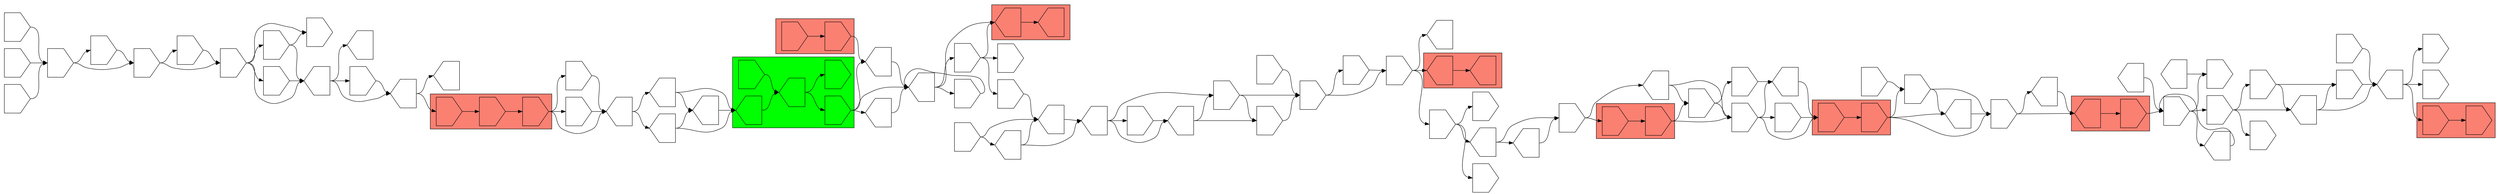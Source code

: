 digraph asm {
	rotate=90;
	edge [headport=n,tailport=s];
subgraph cluster_C3268_8284 {
	3268 [label="",height=1,width=1,shape=invhouse];
	8284 [label="",height=1,width=1,shape=invhouse];
	style=filled;
	fillcolor=salmon;
}
subgraph cluster_C3673_14795 {
	3673 [label="",height=1,width=1,shape=house];
	14795 [label="",height=1,width=1,shape=invhouse];
	style=filled;
	fillcolor=salmon;
}
subgraph cluster_C13638_18729 {
	13638 [label="",height=1,width=1,shape=invhouse];
	18729 [label="",height=1,width=1,shape=invhouse];
	style=filled;
	fillcolor=salmon;
}
subgraph cluster_C6603_9995 {
	6603 [label="",height=1,width=1,shape=invhouse];
	9995 [label="",height=1,width=1,shape=invhouse];
	style=filled;
	fillcolor=salmon;
}
subgraph cluster_C19542_19798 {
	19542 [label="",height=1,width=1,shape=house];
	19798 [label="",height=1,width=1,shape=house];
	style=filled;
	fillcolor=salmon;
}
subgraph cluster_C7689_14352 {
	7689 [label="",height=1,width=1,shape=house];
	14352 [label="",height=1,width=1,shape=house];
	style=filled;
	fillcolor=salmon;
}
subgraph cluster_R7480_19848_196_3391_10814 {
	7480 [label="",height=1,width=1,shape=invhouse];
	19848 [label="",height=1,width=1,shape=house];
	196 [label="",height=1,width=1,shape=house];
	3391 [label="",height=1,width=1,shape=invhouse];
	10814 [label="",height=1,width=1,shape=invhouse];
	style=filled;
	fillcolor=green;
}
subgraph cluster_C5779_4285 {
	5779 [label="",height=1,width=1,shape=invhouse];
	4285 [label="",height=1,width=1,shape=invhouse];
	style=filled;
	fillcolor=salmon;
}
subgraph cluster_C11274_15190_5514 {
	11274 [label="",height=1,width=1,shape=invhouse];
	15190 [label="",height=1,width=1,shape=invhouse];
	5514 [label="",height=1,width=1,shape=invhouse];
	style=filled;
	fillcolor=salmon;
}
	3299 [label="",height=1,width=1,shape=invhouse];
	21539 [label="",height=1,width=1,shape=invhouse];
	3372 [label="",height=1,width=1,shape=house];
	10275 [label="",height=1,width=1,shape=invhouse];
	13774 [label="",height=1,width=1,shape=invhouse];
	15177 [label="",height=1,width=1,shape=house];
	3271 [label="",height=1,width=1,shape=house];
	18430 [label="",height=1,width=1,shape=invhouse];
	18590 [label="",height=1,width=1,shape=invhouse];
	9595 [label="",height=1,width=1,shape=invhouse];
	18895 [label="",height=1,width=1,shape=invhouse];
	11102 [label="",height=1,width=1,shape=invhouse];
	20352 [label="",height=1,width=1,shape=invhouse];
	10831 [label="",height=1,width=1,shape=house];
	14811 [label="",height=1,width=1,shape=house];
	16008 [label="",height=1,width=1,shape=house];
	14679 [label="",height=1,width=1,shape=house];
	17286 [label="",height=1,width=1,shape=invhouse];
	16106 [label="",height=1,width=1,shape=invhouse];
	7691 [label="",height=1,width=1,shape=invhouse];
	8523 [label="",height=1,width=1,shape=invhouse];
	14422 [label="",height=1,width=1,shape=house];
	8848 [label="",height=1,width=1,shape=invhouse];
	16639 [label="",height=1,width=1,shape=invhouse];
	5073 [label="",height=1,width=1,shape=invhouse];
	10986 [label="",height=1,width=1,shape=house];
	10918 [label="",height=1,width=1,shape=house];
	15679 [label="",height=1,width=1,shape=house];
	4736 [label="",height=1,width=1,shape=invhouse];
	7676 [label="",height=1,width=1,shape=invhouse];
	18971 [label="",height=1,width=1,shape=invhouse];
	5770 [label="",height=1,width=1,shape=invhouse];
	21434 [label="",height=1,width=1,shape=house];
	2785 [label="",height=1,width=1,shape=invhouse];
	15791 [label="",height=1,width=1,shape=invhouse];
	5239 [label="",height=1,width=1,shape=invhouse];
	10945 [label="",height=1,width=1,shape=invhouse];
	10488 [label="",height=1,width=1,shape=house];
	6478 [label="",height=1,width=1,shape=house];
	18353 [label="",height=1,width=1,shape=invhouse];
	11293 [label="",height=1,width=1,shape=house];
	14927 [label="",height=1,width=1,shape=invhouse];
	16792 [label="",height=1,width=1,shape=house];
	15730 [label="",height=1,width=1,shape=invhouse];
	9947 [label="",height=1,width=1,shape=invhouse];
	2461 [label="",height=1,width=1,shape=house];
	6638 [label="",height=1,width=1,shape=invhouse];
	12191 [label="",height=1,width=1,shape=house];
	16354 [label="",height=1,width=1,shape=house];
	9363 [label="",height=1,width=1,shape=house];
	16570 [label="",height=1,width=1,shape=house];
	12524 [label="",height=1,width=1,shape=house];
	6773 [label="",height=1,width=1,shape=house];
	11873 [label="",height=1,width=1,shape=invhouse];
	11885 [label="",height=1,width=1,shape=invhouse];
	2926 [label="",height=1,width=1,shape=house];
	12378 [label="",height=1,width=1,shape=house];
	10398 [label="",height=1,width=1,shape=house];
	18107 [label="",height=1,width=1,shape=house];
	18224 [label="",height=1,width=1,shape=invhouse];
	9441 [label="",height=1,width=1,shape=invhouse];
	12593 [label="",height=1,width=1,shape=invhouse];
	14480 [label="",height=1,width=1,shape=invhouse];
	12603 [label="",height=1,width=1,shape=invhouse];
	6956 [label="",height=1,width=1,shape=invhouse];
	16402 [label="",height=1,width=1,shape=invhouse];
	2698 [label="",height=1,width=1,shape=invhouse];
	13417 [label="",height=1,width=1,shape=invhouse];
	9391 [label="",height=1,width=1,shape=invhouse];
	10679 [label="",height=1,width=1,shape=invhouse];
	18818 [label="",height=1,width=1,shape=invhouse];
	14982 [label="",height=1,width=1,shape=invhouse];
	10954 [label="",height=1,width=1,shape=invhouse];
	3268 -> 8284
	8284 -> 3299
	8284 -> 14679
	8284 -> 17286
	3299 -> 3673
	3299 -> 16008
	3673 -> 14795
	14795 -> 21539
	21539 -> 3372
	21539 -> 10275
	21539 -> 20352
	3372 -> 21539
	10275 -> 13774
	10275 -> 15177
	10275 -> 18895
	15177 -> 3271
	15177 -> 9595
	3271 -> 13638
	3271 -> 18430
	3271 -> 18590
	13638 -> 18729
	9595 -> 3271
	18895 -> 9595
	18895 -> 15177
	11102 -> 3271
	10831 -> 20352
	14811 -> 21539
	16008 -> 3673
	14679 -> 3299
	17286 -> 3299
	17286 -> 14679
	16106 -> 17286
	7691 -> 3268
	8523 -> 3268
	8523 -> 7691
	8523 -> 14422
	14422 -> 3268
	8848 -> 14422
	16639 -> 8523
	16639 -> 8848
	9995 -> 8523
	9995 -> 16639
	6603 -> 9995
	5073 -> 6603
	5073 -> 10986
	10986 -> 8523
	10986 -> 16639
	10918 -> 5073
	15679 -> 5073
	15679 -> 10918
	4736 -> 7676
	4736 -> 15679
	4736 -> 18971
	5770 -> 4736
	5770 -> 19542
	5770 -> 21434
	19542 -> 19798
	2785 -> 5770
	2785 -> 15791
	15791 -> 5770
	5239 -> 2785
	5239 -> 10945
	10945 -> 2785
	10488 -> 5239
	10488 -> 10945
	6478 -> 5239
	6478 -> 10488
	6478 -> 18353
	18353 -> 10488
	11293 -> 6478
	14927 -> 11293
	14927 -> 16792
	16792 -> 6478
	16792 -> 11293
	15730 -> 11293
	9947 -> 7689
	9947 -> 14982
	9947 -> 15730
	7689 -> 14352
	2461 -> 6638
	2461 -> 7689
	2461 -> 9947
	6638 -> 2461
	3391 -> 2461
	3391 -> 12191
	3391 -> 16354
	12191 -> 2461
	4285 -> 12191
	5779 -> 4285
	16354 -> 2461
	196 -> 3391
	196 -> 10814
	7480 -> 196
	19848 -> 196
	9363 -> 16570
	9363 -> 19848
	16570 -> 19848
	12524 -> 16570
	12524 -> 19848
	6773 -> 9363
	6773 -> 12524
	5514 -> 6773
	5514 -> 11873
	5514 -> 11885
	11873 -> 6773
	11885 -> 6773
	15190 -> 5514
	11274 -> 15190
	2926 -> 11274
	2926 -> 12378
	10398 -> 2926
	10398 -> 18107
	10398 -> 18224
	18224 -> 2926
	9441 -> 10398
	9441 -> 12593
	9441 -> 12603
	9441 -> 14480
	12593 -> 10398
	12593 -> 14480
	12603 -> 10398
	6956 -> 9441
	6956 -> 16402
	16402 -> 9441
	2698 -> 6956
	2698 -> 13417
	13417 -> 6956
	9391 -> 2698
	10679 -> 2698
	18818 -> 2698
	10954 -> 2785
}